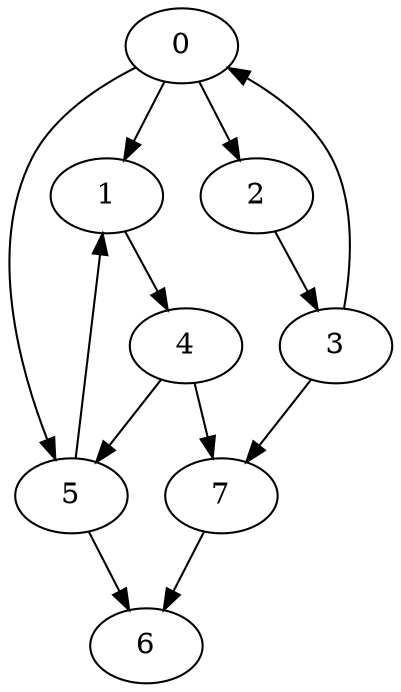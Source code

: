 digraph test
{
 0 -> 1;
 0 -> 2;
 0 -> 5;
 1 -> 4;
 2 -> 3;
 3 -> 0;
 3 -> 7;
 4 -> 5;
 4 -> 7;
 5 -> 1;
 5 -> 6;
 7 -> 6;
}